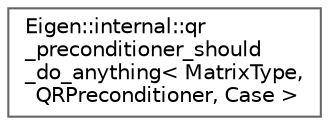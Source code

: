 digraph "类继承关系图"
{
 // LATEX_PDF_SIZE
  bgcolor="transparent";
  edge [fontname=Helvetica,fontsize=10,labelfontname=Helvetica,labelfontsize=10];
  node [fontname=Helvetica,fontsize=10,shape=box,height=0.2,width=0.4];
  rankdir="LR";
  Node0 [id="Node000000",label="Eigen::internal::qr\l_preconditioner_should\l_do_anything\< MatrixType,\l QRPreconditioner, Case \>",height=0.2,width=0.4,color="grey40", fillcolor="white", style="filled",URL="$struct_eigen_1_1internal_1_1qr__preconditioner__should__do__anything.html",tooltip=" "];
}
